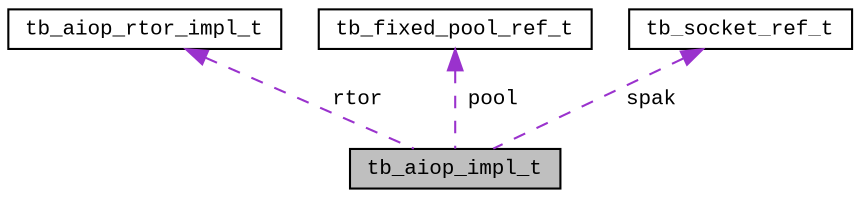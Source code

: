 digraph "tb_aiop_impl_t"
{
  edge [fontname="CourierNew",fontsize="10",labelfontname="CourierNew",labelfontsize="10"];
  node [fontname="CourierNew",fontsize="10",shape=record];
  Node1 [label="tb_aiop_impl_t",height=0.2,width=0.4,color="black", fillcolor="grey75", style="filled" fontcolor="black"];
  Node2 -> Node1 [dir="back",color="darkorchid3",fontsize="10",style="dashed",label=" rtor" ,fontname="CourierNew"];
  Node2 [label="tb_aiop_rtor_impl_t",height=0.2,width=0.4,color="black", fillcolor="white", style="filled",URL="$d2/db1/structtb__aiop__rtor__impl__t.html"];
  Node3 -> Node1 [dir="back",color="darkorchid3",fontsize="10",style="dashed",label=" pool" ,fontname="CourierNew"];
  Node3 [label="tb_fixed_pool_ref_t",height=0.2,width=0.4,color="black", fillcolor="white", style="filled",URL="$d3/d86/structtb__fixed__pool__ref__t.html"];
  Node4 -> Node1 [dir="back",color="darkorchid3",fontsize="10",style="dashed",label=" spak" ,fontname="CourierNew"];
  Node4 [label="tb_socket_ref_t",height=0.2,width=0.4,color="black", fillcolor="white", style="filled",URL="$de/d14/structtb__socket__ref__t.html",tooltip="the socket ref type "];
}
